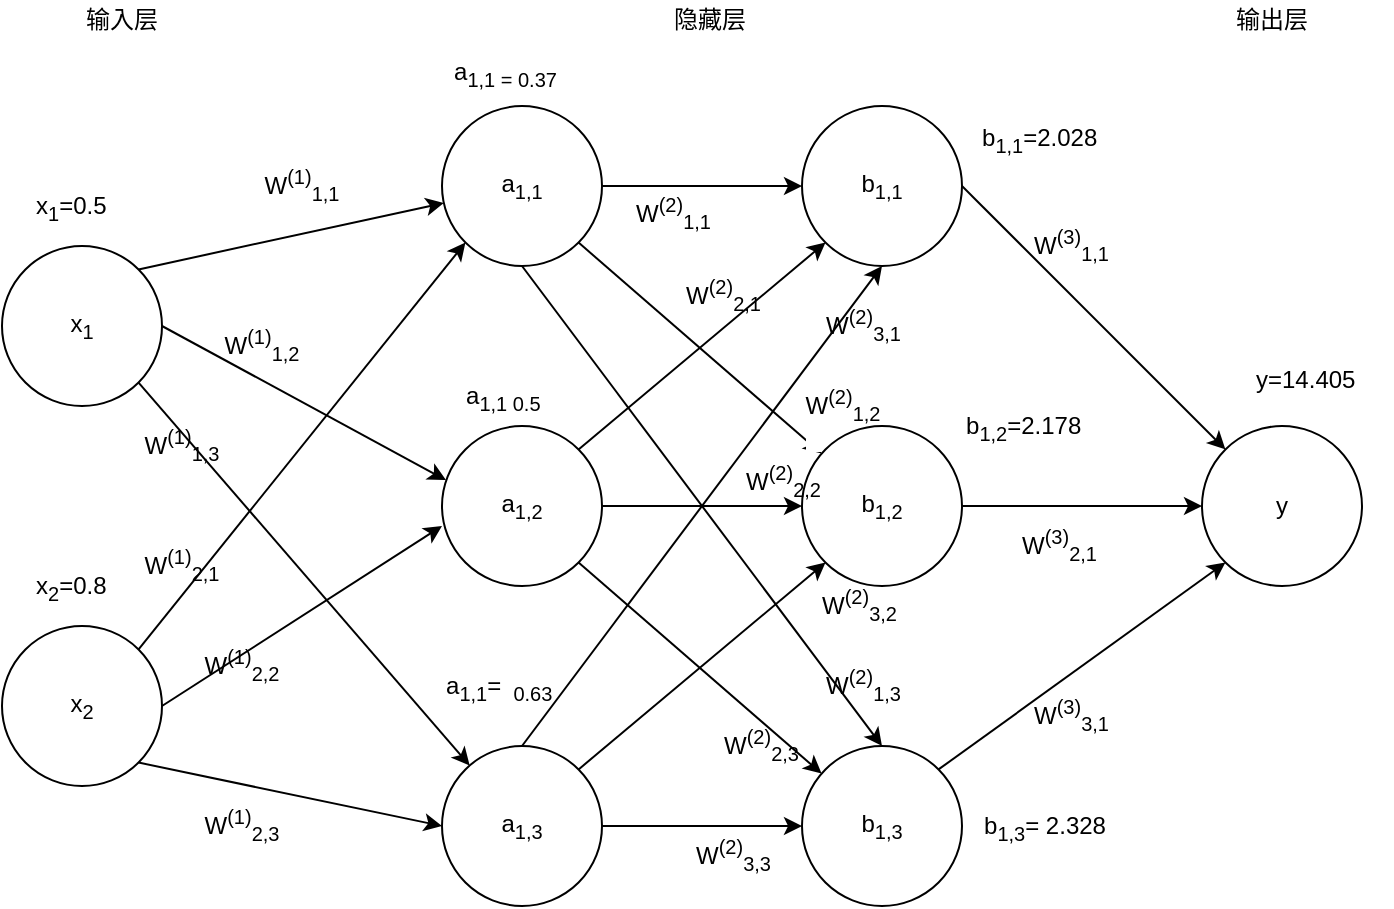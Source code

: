 <mxfile version="10.7.7" type="github"><diagram id="tER9SUp-mCT7ClygfzAX" name="Ã§Â¬Â¬ 1 Ã©Â¡Âµ"><mxGraphModel dx="1154" dy="616" grid="1" gridSize="10" guides="1" tooltips="1" connect="1" arrows="1" fold="1" page="1" pageScale="1" pageWidth="827" pageHeight="1169" math="0" shadow="0"><root><mxCell id="0"/><mxCell id="1" parent="0"/><mxCell id="cZQFUjPIZUCF-hC1U-LG-12" style="edgeStyle=none;rounded=0;orthogonalLoop=1;jettySize=auto;html=1;exitX=1;exitY=1;exitDx=0;exitDy=0;" parent="1" source="cZQFUjPIZUCF-hC1U-LG-1" target="cZQFUjPIZUCF-hC1U-LG-5" edge="1"><mxGeometry relative="1" as="geometry"/></mxCell><mxCell id="cZQFUjPIZUCF-hC1U-LG-23" style="edgeStyle=none;rounded=0;orthogonalLoop=1;jettySize=auto;html=1;exitX=1;exitY=0;exitDx=0;exitDy=0;" parent="1" source="cZQFUjPIZUCF-hC1U-LG-1" target="cZQFUjPIZUCF-hC1U-LG-3" edge="1"><mxGeometry relative="1" as="geometry"/></mxCell><mxCell id="OCoO4FQZ8PoskhPupkoE-12" style="rounded=0;orthogonalLoop=1;jettySize=auto;html=1;exitX=1;exitY=0.5;exitDx=0;exitDy=0;entryX=0.025;entryY=0.338;entryDx=0;entryDy=0;entryPerimeter=0;" parent="1" source="cZQFUjPIZUCF-hC1U-LG-1" target="cZQFUjPIZUCF-hC1U-LG-4" edge="1"><mxGeometry relative="1" as="geometry"/></mxCell><mxCell id="cZQFUjPIZUCF-hC1U-LG-1" value="&lt;span lang=&quot;EN-US&quot;&gt;x&lt;sub&gt;1&lt;/sub&gt;&lt;/span&gt;" style="ellipse;whiteSpace=wrap;html=1;aspect=fixed;" parent="1" vertex="1"><mxGeometry x="100" y="150" width="80" height="80" as="geometry"/></mxCell><mxCell id="cZQFUjPIZUCF-hC1U-LG-14" style="edgeStyle=none;rounded=0;orthogonalLoop=1;jettySize=auto;html=1;exitX=1;exitY=0.5;exitDx=0;exitDy=0;entryX=0;entryY=0.625;entryDx=0;entryDy=0;entryPerimeter=0;" parent="1" source="cZQFUjPIZUCF-hC1U-LG-2" target="cZQFUjPIZUCF-hC1U-LG-4" edge="1"><mxGeometry relative="1" as="geometry"/></mxCell><mxCell id="cZQFUjPIZUCF-hC1U-LG-15" style="edgeStyle=none;rounded=0;orthogonalLoop=1;jettySize=auto;html=1;exitX=1;exitY=1;exitDx=0;exitDy=0;entryX=0;entryY=0.5;entryDx=0;entryDy=0;" parent="1" source="cZQFUjPIZUCF-hC1U-LG-2" target="cZQFUjPIZUCF-hC1U-LG-5" edge="1"><mxGeometry relative="1" as="geometry"/></mxCell><mxCell id="cZQFUjPIZUCF-hC1U-LG-24" style="edgeStyle=none;rounded=0;orthogonalLoop=1;jettySize=auto;html=1;exitX=1;exitY=0;exitDx=0;exitDy=0;entryX=0;entryY=1;entryDx=0;entryDy=0;" parent="1" source="cZQFUjPIZUCF-hC1U-LG-2" target="cZQFUjPIZUCF-hC1U-LG-3" edge="1"><mxGeometry relative="1" as="geometry"/></mxCell><mxCell id="cZQFUjPIZUCF-hC1U-LG-2" value="&lt;span lang=&quot;EN-US&quot;&gt;x&lt;sub&gt;2&lt;/sub&gt;&lt;/span&gt;" style="ellipse;whiteSpace=wrap;html=1;aspect=fixed;" parent="1" vertex="1"><mxGeometry x="100" y="340" width="80" height="80" as="geometry"/></mxCell><mxCell id="cZQFUjPIZUCF-hC1U-LG-16" style="edgeStyle=none;rounded=0;orthogonalLoop=1;jettySize=auto;html=1;exitX=1;exitY=0.5;exitDx=0;exitDy=0;entryX=0;entryY=0.5;entryDx=0;entryDy=0;" parent="1" source="cZQFUjPIZUCF-hC1U-LG-3" target="cZQFUjPIZUCF-hC1U-LG-6" edge="1"><mxGeometry relative="1" as="geometry"/></mxCell><mxCell id="OCoO4FQZ8PoskhPupkoE-15" style="edgeStyle=none;rounded=0;orthogonalLoop=1;jettySize=auto;html=1;exitX=1;exitY=1;exitDx=0;exitDy=0;" parent="1" source="cZQFUjPIZUCF-hC1U-LG-3" target="cZQFUjPIZUCF-hC1U-LG-7" edge="1"><mxGeometry relative="1" as="geometry"/></mxCell><mxCell id="OCoO4FQZ8PoskhPupkoE-34" value="&lt;p&gt;&lt;span lang=&quot;EN-US&quot;&gt;W&lt;sup&gt;(2)&lt;/sup&gt;&lt;sub&gt;1,2&lt;/sub&gt;&lt;/span&gt;&lt;/p&gt;" style="text;html=1;resizable=0;points=[];align=center;verticalAlign=middle;labelBackgroundColor=#ffffff;" parent="OCoO4FQZ8PoskhPupkoE-15" vertex="1" connectable="0"><mxGeometry x="0.784" relative="1" as="geometry"><mxPoint x="23.5" y="-12.5" as="offset"/></mxGeometry></mxCell><mxCell id="OCoO4FQZ8PoskhPupkoE-16" style="edgeStyle=none;rounded=0;orthogonalLoop=1;jettySize=auto;html=1;exitX=0.5;exitY=1;exitDx=0;exitDy=0;entryX=0.5;entryY=0;entryDx=0;entryDy=0;" parent="1" source="cZQFUjPIZUCF-hC1U-LG-3" target="cZQFUjPIZUCF-hC1U-LG-8" edge="1"><mxGeometry relative="1" as="geometry"/></mxCell><mxCell id="cZQFUjPIZUCF-hC1U-LG-3" value="&lt;p&gt;&lt;span lang=&quot;EN-US&quot;&gt;a&lt;sub&gt;1,1&lt;/sub&gt;&lt;/span&gt;&lt;/p&gt;" style="ellipse;whiteSpace=wrap;html=1;aspect=fixed;" parent="1" vertex="1"><mxGeometry x="320" y="80" width="80" height="80" as="geometry"/></mxCell><mxCell id="cZQFUjPIZUCF-hC1U-LG-17" style="edgeStyle=none;rounded=0;orthogonalLoop=1;jettySize=auto;html=1;exitX=1;exitY=0.5;exitDx=0;exitDy=0;entryX=0;entryY=0.5;entryDx=0;entryDy=0;" parent="1" source="cZQFUjPIZUCF-hC1U-LG-4" target="cZQFUjPIZUCF-hC1U-LG-7" edge="1"><mxGeometry relative="1" as="geometry"/></mxCell><mxCell id="OCoO4FQZ8PoskhPupkoE-17" style="edgeStyle=none;rounded=0;orthogonalLoop=1;jettySize=auto;html=1;exitX=1;exitY=0;exitDx=0;exitDy=0;entryX=0;entryY=1;entryDx=0;entryDy=0;" parent="1" source="cZQFUjPIZUCF-hC1U-LG-4" target="cZQFUjPIZUCF-hC1U-LG-6" edge="1"><mxGeometry relative="1" as="geometry"/></mxCell><mxCell id="OCoO4FQZ8PoskhPupkoE-18" style="edgeStyle=none;rounded=0;orthogonalLoop=1;jettySize=auto;html=1;exitX=1;exitY=1;exitDx=0;exitDy=0;" parent="1" source="cZQFUjPIZUCF-hC1U-LG-4" target="cZQFUjPIZUCF-hC1U-LG-8" edge="1"><mxGeometry relative="1" as="geometry"/></mxCell><mxCell id="cZQFUjPIZUCF-hC1U-LG-4" value="&lt;p&gt;&lt;span lang=&quot;EN-US&quot;&gt;a&lt;sub&gt;1,2&lt;/sub&gt;&lt;/span&gt;&lt;/p&gt;" style="ellipse;whiteSpace=wrap;html=1;aspect=fixed;" parent="1" vertex="1"><mxGeometry x="320" y="240" width="80" height="80" as="geometry"/></mxCell><mxCell id="cZQFUjPIZUCF-hC1U-LG-18" style="edgeStyle=none;rounded=0;orthogonalLoop=1;jettySize=auto;html=1;exitX=1;exitY=0.5;exitDx=0;exitDy=0;entryX=0;entryY=0.5;entryDx=0;entryDy=0;" parent="1" source="cZQFUjPIZUCF-hC1U-LG-5" target="cZQFUjPIZUCF-hC1U-LG-8" edge="1"><mxGeometry relative="1" as="geometry"/></mxCell><mxCell id="OCoO4FQZ8PoskhPupkoE-19" style="edgeStyle=none;rounded=0;orthogonalLoop=1;jettySize=auto;html=1;exitX=1;exitY=0;exitDx=0;exitDy=0;entryX=0;entryY=1;entryDx=0;entryDy=0;" parent="1" source="cZQFUjPIZUCF-hC1U-LG-5" target="cZQFUjPIZUCF-hC1U-LG-7" edge="1"><mxGeometry relative="1" as="geometry"/></mxCell><mxCell id="OCoO4FQZ8PoskhPupkoE-20" style="edgeStyle=none;rounded=0;orthogonalLoop=1;jettySize=auto;html=1;exitX=0.5;exitY=0;exitDx=0;exitDy=0;entryX=0.5;entryY=1;entryDx=0;entryDy=0;" parent="1" source="cZQFUjPIZUCF-hC1U-LG-5" target="cZQFUjPIZUCF-hC1U-LG-6" edge="1"><mxGeometry relative="1" as="geometry"/></mxCell><mxCell id="cZQFUjPIZUCF-hC1U-LG-5" value="&lt;p&gt;&lt;span lang=&quot;EN-US&quot;&gt;a&lt;sub&gt;1,3&lt;/sub&gt;&lt;/span&gt;&lt;/p&gt;" style="ellipse;whiteSpace=wrap;html=1;aspect=fixed;" parent="1" vertex="1"><mxGeometry x="320" y="400" width="80" height="80" as="geometry"/></mxCell><mxCell id="cZQFUjPIZUCF-hC1U-LG-19" style="edgeStyle=none;rounded=0;orthogonalLoop=1;jettySize=auto;html=1;exitX=1;exitY=0.5;exitDx=0;exitDy=0;" parent="1" source="cZQFUjPIZUCF-hC1U-LG-6" target="cZQFUjPIZUCF-hC1U-LG-9" edge="1"><mxGeometry relative="1" as="geometry"/></mxCell><mxCell id="cZQFUjPIZUCF-hC1U-LG-6" value="&lt;p&gt;&lt;span lang=&quot;EN-US&quot;&gt;b&lt;sub&gt;1,1&lt;/sub&gt;&lt;/span&gt;&lt;/p&gt;" style="ellipse;whiteSpace=wrap;html=1;aspect=fixed;" parent="1" vertex="1"><mxGeometry x="500" y="80" width="80" height="80" as="geometry"/></mxCell><mxCell id="cZQFUjPIZUCF-hC1U-LG-20" style="edgeStyle=none;rounded=0;orthogonalLoop=1;jettySize=auto;html=1;exitX=1;exitY=0.5;exitDx=0;exitDy=0;entryX=0;entryY=0.5;entryDx=0;entryDy=0;" parent="1" source="cZQFUjPIZUCF-hC1U-LG-7" target="cZQFUjPIZUCF-hC1U-LG-9" edge="1"><mxGeometry relative="1" as="geometry"/></mxCell><mxCell id="cZQFUjPIZUCF-hC1U-LG-7" value="&lt;p&gt;&lt;span lang=&quot;EN-US&quot;&gt;b&lt;sub&gt;1,2&lt;/sub&gt;&lt;/span&gt;&lt;/p&gt;" style="ellipse;whiteSpace=wrap;html=1;aspect=fixed;" parent="1" vertex="1"><mxGeometry x="500" y="240" width="80" height="80" as="geometry"/></mxCell><mxCell id="cZQFUjPIZUCF-hC1U-LG-22" style="edgeStyle=none;rounded=0;orthogonalLoop=1;jettySize=auto;html=1;exitX=1;exitY=0;exitDx=0;exitDy=0;entryX=0;entryY=1;entryDx=0;entryDy=0;" parent="1" source="cZQFUjPIZUCF-hC1U-LG-8" target="cZQFUjPIZUCF-hC1U-LG-9" edge="1"><mxGeometry relative="1" as="geometry"/></mxCell><mxCell id="cZQFUjPIZUCF-hC1U-LG-8" value="&lt;p&gt;&lt;span lang=&quot;EN-US&quot;&gt;b&lt;sub&gt;1,3&lt;/sub&gt;&lt;/span&gt;&lt;/p&gt;" style="ellipse;whiteSpace=wrap;html=1;aspect=fixed;" parent="1" vertex="1"><mxGeometry x="500" y="400" width="80" height="80" as="geometry"/></mxCell><mxCell id="cZQFUjPIZUCF-hC1U-LG-9" value="y&lt;br&gt;" style="ellipse;whiteSpace=wrap;html=1;aspect=fixed;" parent="1" vertex="1"><mxGeometry x="700" y="240" width="80" height="80" as="geometry"/></mxCell><mxCell id="OCoO4FQZ8PoskhPupkoE-2" value="&lt;p&gt;&lt;span lang=&quot;EN-US&quot;&gt;W&lt;sup&gt;(1)&lt;/sup&gt;&lt;sub&gt;1,1&lt;/sub&gt;&lt;/span&gt;&lt;/p&gt;" style="text;html=1;strokeColor=none;fillColor=none;align=center;verticalAlign=middle;whiteSpace=wrap;rounded=0;" parent="1" vertex="1"><mxGeometry x="230" y="110" width="40" height="20" as="geometry"/></mxCell><mxCell id="OCoO4FQZ8PoskhPupkoE-4" value="&lt;p&gt;&lt;span lang=&quot;EN-US&quot;&gt;W&lt;sup&gt;(1)&lt;/sup&gt;&lt;sub&gt;1,3&lt;/sub&gt;&lt;/span&gt;&lt;/p&gt;" style="text;html=1;strokeColor=none;fillColor=none;align=center;verticalAlign=middle;whiteSpace=wrap;rounded=0;" parent="1" vertex="1"><mxGeometry x="170" y="240" width="40" height="20" as="geometry"/></mxCell><mxCell id="OCoO4FQZ8PoskhPupkoE-5" value="&lt;p&gt;&lt;span lang=&quot;EN-US&quot;&gt;W&lt;sup&gt;(1)&lt;/sup&gt;&lt;sub&gt;2,1&lt;/sub&gt;&lt;/span&gt;&lt;/p&gt;" style="text;html=1;strokeColor=none;fillColor=none;align=center;verticalAlign=middle;whiteSpace=wrap;rounded=0;" parent="1" vertex="1"><mxGeometry x="170" y="300" width="40" height="20" as="geometry"/></mxCell><mxCell id="OCoO4FQZ8PoskhPupkoE-11" value="&lt;p&gt;&lt;span lang=&quot;EN-US&quot;&gt;W&lt;sup&gt;(1)&lt;/sup&gt;&lt;sub&gt;2,2&lt;/sub&gt;&lt;/span&gt;&lt;/p&gt;" style="text;html=1;strokeColor=none;fillColor=none;align=center;verticalAlign=middle;whiteSpace=wrap;rounded=0;" parent="1" vertex="1"><mxGeometry x="200" y="350" width="40" height="20" as="geometry"/></mxCell><mxCell id="OCoO4FQZ8PoskhPupkoE-13" value="&lt;p&gt;&lt;span lang=&quot;EN-US&quot;&gt;W&lt;sup&gt;(1)&lt;/sup&gt;&lt;sub&gt;1,2&lt;/sub&gt;&lt;/span&gt;&lt;/p&gt;" style="text;html=1;strokeColor=none;fillColor=none;align=center;verticalAlign=middle;whiteSpace=wrap;rounded=0;" parent="1" vertex="1"><mxGeometry x="210" y="190" width="40" height="20" as="geometry"/></mxCell><mxCell id="OCoO4FQZ8PoskhPupkoE-14" value="&lt;p&gt;&lt;span lang=&quot;EN-US&quot;&gt;W&lt;sup&gt;(1)&lt;/sup&gt;&lt;sub&gt;2,3&lt;/sub&gt;&lt;/span&gt;&lt;/p&gt;" style="text;html=1;strokeColor=none;fillColor=none;align=center;verticalAlign=middle;whiteSpace=wrap;rounded=0;" parent="1" vertex="1"><mxGeometry x="200" y="430" width="40" height="20" as="geometry"/></mxCell><mxCell id="OCoO4FQZ8PoskhPupkoE-21" value="输入层" style="text;html=1;strokeColor=none;fillColor=none;align=center;verticalAlign=middle;whiteSpace=wrap;rounded=0;" parent="1" vertex="1"><mxGeometry x="140" y="27" width="40" height="20" as="geometry"/></mxCell><mxCell id="OCoO4FQZ8PoskhPupkoE-22" value="隐藏层" style="text;html=1;resizable=0;points=[];autosize=1;align=left;verticalAlign=top;spacingTop=-4;" parent="1" vertex="1"><mxGeometry x="434" y="27" width="50" height="20" as="geometry"/></mxCell><mxCell id="OCoO4FQZ8PoskhPupkoE-23" value="输出层" style="text;html=1;resizable=0;points=[];autosize=1;align=left;verticalAlign=top;spacingTop=-4;" parent="1" vertex="1"><mxGeometry x="715" y="27" width="50" height="20" as="geometry"/></mxCell><mxCell id="OCoO4FQZ8PoskhPupkoE-25" value="x&lt;sub&gt;1&lt;/sub&gt;=0.5" style="text;html=1;resizable=0;points=[];autosize=1;align=left;verticalAlign=top;spacingTop=-4;" parent="1" vertex="1"><mxGeometry x="115" y="120" width="50" height="20" as="geometry"/></mxCell><mxCell id="OCoO4FQZ8PoskhPupkoE-27" value="x&lt;sub&gt;2&lt;/sub&gt;=0.8" style="text;html=1;resizable=0;points=[];autosize=1;align=left;verticalAlign=top;spacingTop=-4;" parent="1" vertex="1"><mxGeometry x="115" y="310" width="50" height="20" as="geometry"/></mxCell><mxCell id="OCoO4FQZ8PoskhPupkoE-28" style="edgeStyle=none;rounded=0;orthogonalLoop=1;jettySize=auto;html=1;exitX=0.5;exitY=1;exitDx=0;exitDy=0;" parent="1" source="OCoO4FQZ8PoskhPupkoE-13" target="OCoO4FQZ8PoskhPupkoE-13" edge="1"><mxGeometry relative="1" as="geometry"/></mxCell><mxCell id="OCoO4FQZ8PoskhPupkoE-30" value="&lt;p&gt;&lt;span lang=&quot;EN-US&quot;&gt;W&lt;sup&gt;(2)&lt;/sup&gt;&lt;sub&gt;1,1&lt;/sub&gt;&lt;/span&gt;&lt;/p&gt;" style="text;html=1;resizable=0;points=[];autosize=1;align=left;verticalAlign=top;spacingTop=-4;" parent="1" vertex="1"><mxGeometry x="415" y="109" width="60" height="50" as="geometry"/></mxCell><mxCell id="OCoO4FQZ8PoskhPupkoE-31" value="&lt;p&gt;&lt;span lang=&quot;EN-US&quot;&gt;W&lt;sup&gt;(2)&lt;/sup&gt;&lt;sub&gt;2,1&lt;/sub&gt;&lt;/span&gt;&lt;/p&gt;" style="text;html=1;resizable=0;points=[];autosize=1;align=left;verticalAlign=top;spacingTop=-4;" parent="1" vertex="1"><mxGeometry x="440" y="150" width="60" height="50" as="geometry"/></mxCell><mxCell id="OCoO4FQZ8PoskhPupkoE-33" value="&lt;p&gt;&lt;span lang=&quot;EN-US&quot;&gt;W&lt;sup&gt;(2)&lt;/sup&gt;&lt;sub&gt;3,1&lt;/sub&gt;&lt;/span&gt;&lt;/p&gt;" style="text;html=1;resizable=0;points=[];autosize=1;align=left;verticalAlign=top;spacingTop=-4;" parent="1" vertex="1"><mxGeometry x="510" y="165" width="60" height="50" as="geometry"/></mxCell><mxCell id="OCoO4FQZ8PoskhPupkoE-35" value="&lt;span lang=&quot;EN-US&quot;&gt;W&lt;sup&gt;(2)&lt;/sup&gt;&lt;sub&gt;2,2&lt;/sub&gt;&lt;/span&gt;" style="text;html=1;resizable=0;points=[];autosize=1;align=left;verticalAlign=top;spacingTop=-4;" parent="1" vertex="1"><mxGeometry x="470" y="255" width="60" height="20" as="geometry"/></mxCell><mxCell id="OCoO4FQZ8PoskhPupkoE-36" value="&lt;p&gt;&lt;span lang=&quot;EN-US&quot;&gt;W&lt;sup&gt;(2)&lt;/sup&gt;&lt;sub&gt;3,2&lt;/sub&gt;&lt;/span&gt;&lt;/p&gt;" style="text;html=1;resizable=0;points=[];autosize=1;align=left;verticalAlign=top;spacingTop=-4;" parent="1" vertex="1"><mxGeometry x="508" y="305" width="60" height="50" as="geometry"/></mxCell><mxCell id="OCoO4FQZ8PoskhPupkoE-37" value="&lt;p&gt;&lt;span lang=&quot;EN-US&quot;&gt;W&lt;sup&gt;(2)&lt;/sup&gt;&lt;sub&gt;1,3&lt;/sub&gt;&lt;/span&gt;&lt;/p&gt;" style="text;html=1;resizable=0;points=[];autosize=1;align=left;verticalAlign=top;spacingTop=-4;" parent="1" vertex="1"><mxGeometry x="510" y="345" width="60" height="50" as="geometry"/></mxCell><mxCell id="OCoO4FQZ8PoskhPupkoE-38" value="&lt;p&gt;&lt;span lang=&quot;EN-US&quot;&gt;W&lt;sup&gt;(2)&lt;/sup&gt;&lt;sub&gt;2,3&lt;/sub&gt;&lt;/span&gt;&lt;/p&gt;" style="text;html=1;resizable=0;points=[];autosize=1;align=left;verticalAlign=top;spacingTop=-4;" parent="1" vertex="1"><mxGeometry x="459" y="375" width="60" height="50" as="geometry"/></mxCell><mxCell id="OCoO4FQZ8PoskhPupkoE-39" value="&lt;p&gt;&lt;span lang=&quot;EN-US&quot;&gt;W&lt;sup&gt;(2)&lt;/sup&gt;&lt;sub&gt;3,3&lt;/sub&gt;&lt;/span&gt;&lt;/p&gt;" style="text;html=1;resizable=0;points=[];autosize=1;align=left;verticalAlign=top;spacingTop=-4;" parent="1" vertex="1"><mxGeometry x="445" y="430" width="60" height="50" as="geometry"/></mxCell><mxCell id="OCoO4FQZ8PoskhPupkoE-40" value="&lt;p&gt;&lt;span lang=&quot;EN-US&quot;&gt;W&lt;sup&gt;(3)&lt;/sup&gt;&lt;sub&gt;1,1&lt;/sub&gt;&lt;/span&gt;&lt;/p&gt;" style="text;html=1;resizable=0;points=[];autosize=1;align=left;verticalAlign=top;spacingTop=-4;" parent="1" vertex="1"><mxGeometry x="614" y="125" width="60" height="50" as="geometry"/></mxCell><mxCell id="OCoO4FQZ8PoskhPupkoE-41" value="&lt;p&gt;&lt;span lang=&quot;EN-US&quot;&gt;W&lt;sup&gt;(3)&lt;/sup&gt;&lt;sub&gt;2,1&lt;/sub&gt;&lt;/span&gt;&lt;/p&gt;" style="text;html=1;resizable=0;points=[];autosize=1;align=left;verticalAlign=top;spacingTop=-4;" parent="1" vertex="1"><mxGeometry x="608" y="275" width="60" height="50" as="geometry"/></mxCell><mxCell id="OCoO4FQZ8PoskhPupkoE-42" value="&lt;p&gt;&lt;span lang=&quot;EN-US&quot;&gt;W&lt;sup&gt;(3)&lt;/sup&gt;&lt;sub&gt;3,1&lt;/sub&gt;&lt;/span&gt;&lt;/p&gt;" style="text;html=1;resizable=0;points=[];autosize=1;align=left;verticalAlign=top;spacingTop=-4;" parent="1" vertex="1"><mxGeometry x="614" y="360" width="60" height="50" as="geometry"/></mxCell><mxCell id="OCoO4FQZ8PoskhPupkoE-44" value="a&lt;sub&gt;1,1&lt;/sub&gt;&lt;sub&gt;&amp;nbsp;= 0.37&amp;nbsp;&lt;/sub&gt;&lt;br&gt;" style="text;html=1;strokeColor=none;fillColor=none;align=left;verticalAlign=middle;whiteSpace=wrap;rounded=0;" parent="1" vertex="1"><mxGeometry x="324" y="53.5" width="220" height="20" as="geometry"/></mxCell><mxCell id="OCoO4FQZ8PoskhPupkoE-45" value="&lt;span&gt;a&lt;/span&gt;&lt;sub&gt;1,1&lt;/sub&gt;&lt;sub&gt;&amp;nbsp;0.5&amp;nbsp;&lt;/sub&gt;" style="text;html=1;resizable=0;points=[];autosize=1;align=left;verticalAlign=top;spacingTop=-4;" parent="1" vertex="1"><mxGeometry x="330" y="215" width="60" height="20" as="geometry"/></mxCell><mxCell id="OCoO4FQZ8PoskhPupkoE-46" value="&lt;span&gt;a&lt;/span&gt;&lt;sub&gt;1,1&lt;/sub&gt;&lt;span&gt;=&amp;nbsp;&lt;/span&gt;&lt;sub&gt;&amp;nbsp;0.63&amp;nbsp;&lt;/sub&gt;" style="text;html=1;resizable=0;points=[];autosize=1;align=left;verticalAlign=top;spacingTop=-4;" parent="1" vertex="1"><mxGeometry x="320" y="360" width="80" height="20" as="geometry"/></mxCell><mxCell id="OCoO4FQZ8PoskhPupkoE-48" value="&lt;span&gt;b&lt;/span&gt;&lt;sub&gt;1,1&lt;/sub&gt;=2.028" style="text;html=1;resizable=0;points=[];autosize=1;align=left;verticalAlign=top;spacingTop=-4;" parent="1" vertex="1"><mxGeometry x="588" y="86" width="80" height="20" as="geometry"/></mxCell><mxCell id="OCoO4FQZ8PoskhPupkoE-49" value="b&lt;sub&gt;1,2&lt;/sub&gt;=2.178" style="text;html=1;resizable=0;points=[];autosize=1;align=left;verticalAlign=top;spacingTop=-4;" parent="1" vertex="1"><mxGeometry x="580" y="230" width="80" height="20" as="geometry"/></mxCell><mxCell id="OCoO4FQZ8PoskhPupkoE-50" value="b&lt;sub&gt;1,3&lt;/sub&gt;=&amp;nbsp;2.328" style="text;html=1;resizable=0;points=[];autosize=1;align=left;verticalAlign=top;spacingTop=-4;" parent="1" vertex="1"><mxGeometry x="589" y="430" width="80" height="20" as="geometry"/></mxCell><mxCell id="OCoO4FQZ8PoskhPupkoE-51" value="y=14.405" style="text;html=1;resizable=0;points=[];autosize=1;align=left;verticalAlign=top;spacingTop=-4;" parent="1" vertex="1"><mxGeometry x="725" y="207" width="70" height="20" as="geometry"/></mxCell></root></mxGraphModel></diagram></mxfile>